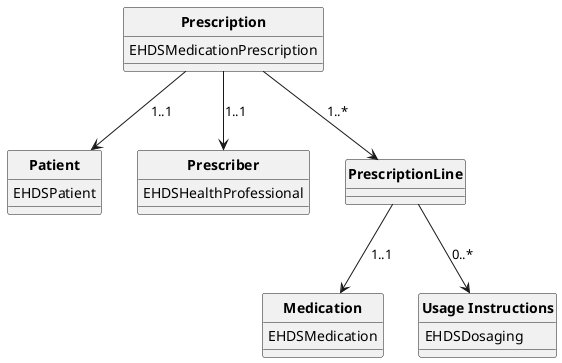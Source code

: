 @startuml
skinparam linetype polyline
hide circle
hide stereotype


class "**Prescription**" as eP{
  EHDSMedicationPrescription 
}

eP --> Patient: "1..1"
eP --> Prescriber: "1..1"
eP --> Line: "1..*"

class "**Prescriber**" as Prescriber{
  EHDSHealthProfessional   
  
}

class "**Patient**" as Patient{
  EHDSPatient   

}

class "**PrescriptionLine**" as Line{ 
}

Line --> Medication: "1..1"
Line --> Dosage: "0..*"


class "**Usage Instructions**" as Dosage{
  EHDSDosaging   
 
}

class "**Medication**" as Medication{
  EHDSMedication
 
}
@enduml